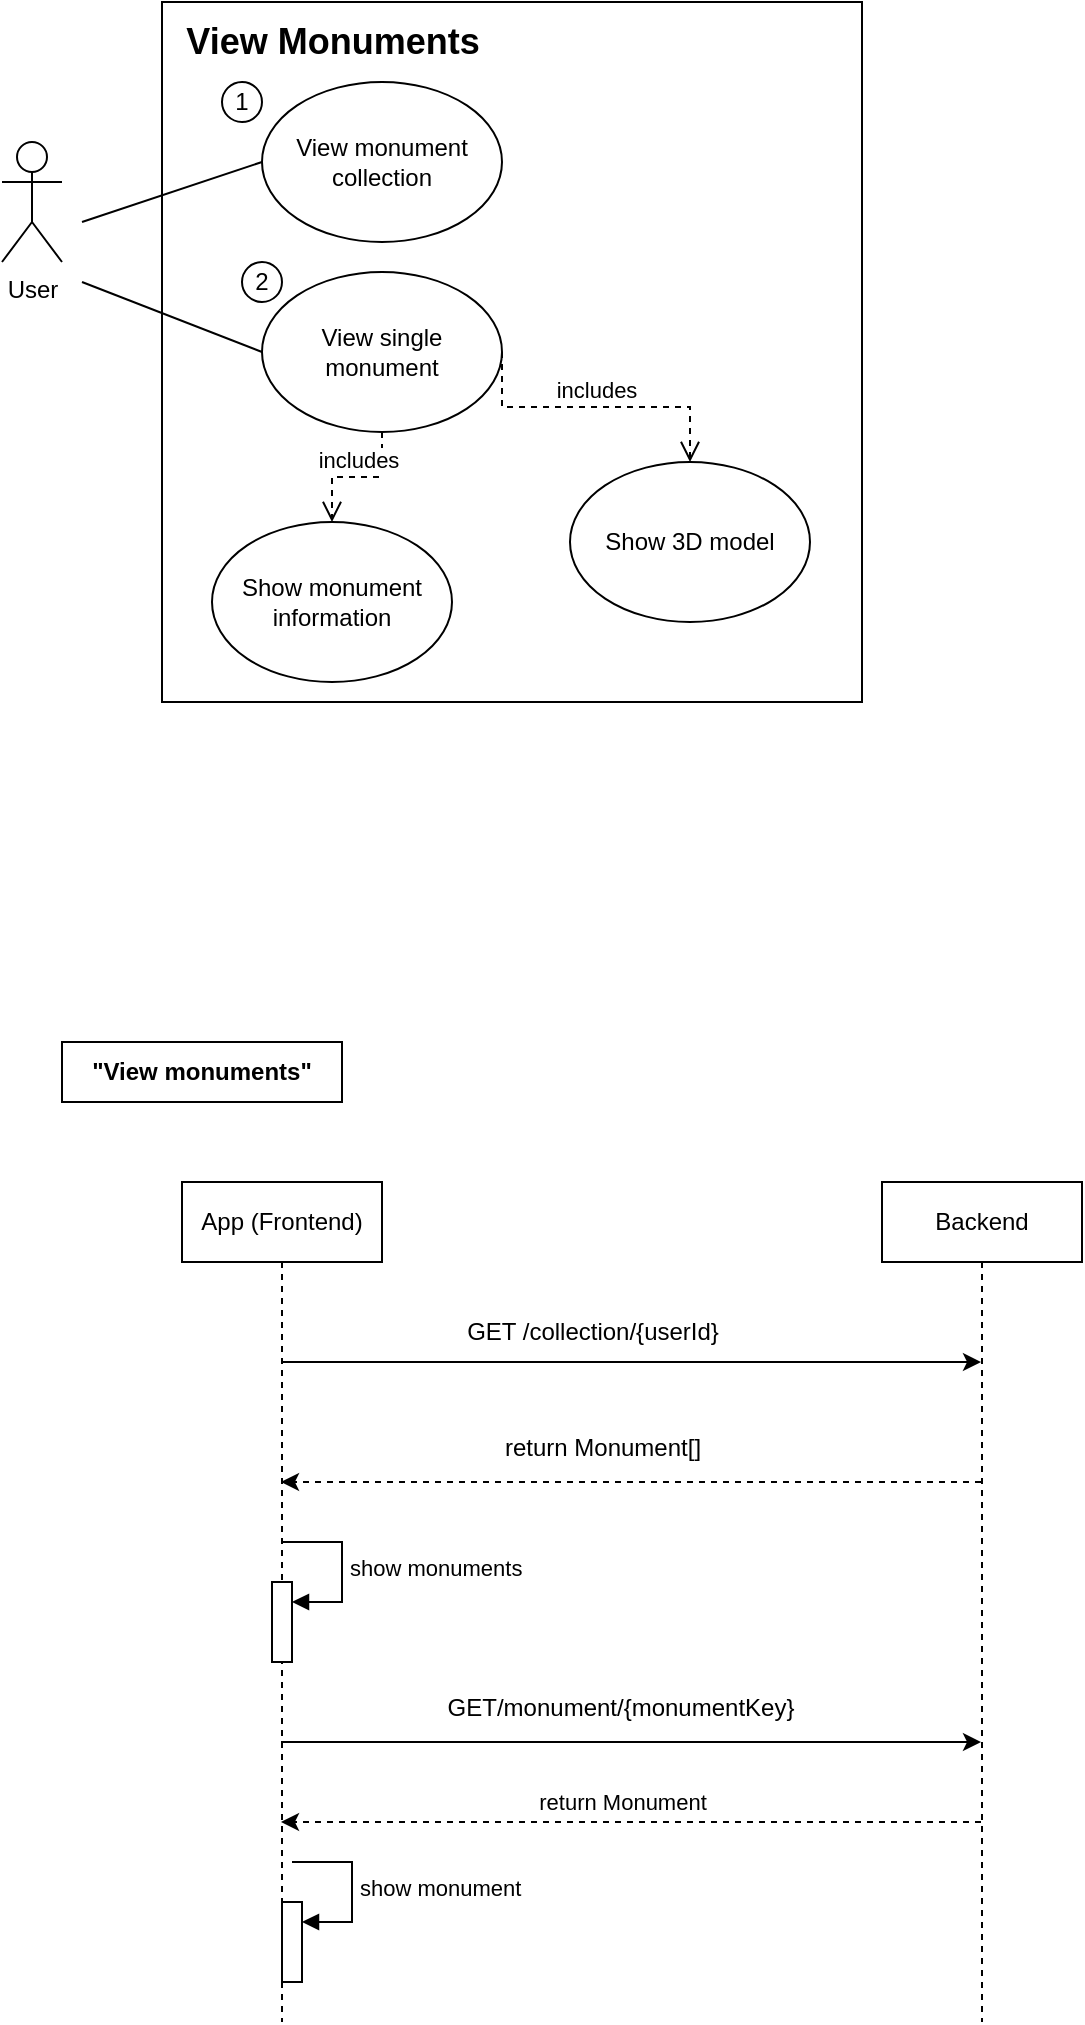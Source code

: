 <mxfile version="21.6.8" type="device">
  <diagram name="Seite-1" id="elXYwqXQPEUBHFJTiidx">
    <mxGraphModel dx="1050" dy="629" grid="1" gridSize="10" guides="1" tooltips="1" connect="1" arrows="1" fold="1" page="1" pageScale="1" pageWidth="827" pageHeight="1169" math="0" shadow="0">
      <root>
        <mxCell id="0" />
        <mxCell id="1" parent="0" />
        <mxCell id="z970BABV5KEuyYaCTLqn-1" value="" style="whiteSpace=wrap;html=1;aspect=fixed;" vertex="1" parent="1">
          <mxGeometry x="150" y="110" width="350" height="350" as="geometry" />
        </mxCell>
        <mxCell id="z970BABV5KEuyYaCTLqn-2" value="User" style="shape=umlActor;verticalLabelPosition=bottom;verticalAlign=top;html=1;" vertex="1" parent="1">
          <mxGeometry x="70" y="180" width="30" height="60" as="geometry" />
        </mxCell>
        <mxCell id="z970BABV5KEuyYaCTLqn-5" value="&lt;font style=&quot;font-size: 18px;&quot;&gt;&lt;b&gt;View Monuments&lt;/b&gt;&lt;/font&gt;" style="text;html=1;align=center;verticalAlign=middle;resizable=0;points=[];autosize=1;strokeColor=none;fillColor=none;" vertex="1" parent="1">
          <mxGeometry x="150" y="110" width="170" height="40" as="geometry" />
        </mxCell>
        <mxCell id="z970BABV5KEuyYaCTLqn-6" value="View monument collection" style="ellipse;whiteSpace=wrap;html=1;" vertex="1" parent="1">
          <mxGeometry x="200" y="150" width="120" height="80" as="geometry" />
        </mxCell>
        <mxCell id="z970BABV5KEuyYaCTLqn-7" value="" style="endArrow=none;html=1;rounded=0;entryX=0;entryY=0.5;entryDx=0;entryDy=0;" edge="1" parent="1" target="z970BABV5KEuyYaCTLqn-6">
          <mxGeometry width="50" height="50" relative="1" as="geometry">
            <mxPoint x="110" y="220" as="sourcePoint" />
            <mxPoint x="160" y="170" as="targetPoint" />
          </mxGeometry>
        </mxCell>
        <mxCell id="z970BABV5KEuyYaCTLqn-8" value="View single monument" style="ellipse;whiteSpace=wrap;html=1;" vertex="1" parent="1">
          <mxGeometry x="200" y="245" width="120" height="80" as="geometry" />
        </mxCell>
        <mxCell id="z970BABV5KEuyYaCTLqn-9" value="" style="endArrow=none;html=1;rounded=0;entryX=0;entryY=0.5;entryDx=0;entryDy=0;" edge="1" parent="1" target="z970BABV5KEuyYaCTLqn-8">
          <mxGeometry width="50" height="50" relative="1" as="geometry">
            <mxPoint x="110" y="250" as="sourcePoint" />
            <mxPoint x="180" y="270" as="targetPoint" />
          </mxGeometry>
        </mxCell>
        <mxCell id="z970BABV5KEuyYaCTLqn-10" value="Show 3D model" style="ellipse;whiteSpace=wrap;html=1;" vertex="1" parent="1">
          <mxGeometry x="354" y="340" width="120" height="80" as="geometry" />
        </mxCell>
        <mxCell id="z970BABV5KEuyYaCTLqn-11" value="includes" style="html=1;verticalAlign=bottom;endArrow=open;dashed=1;endSize=8;edgeStyle=elbowEdgeStyle;elbow=vertical;curved=0;rounded=0;exitX=1;exitY=0.5;exitDx=0;exitDy=0;" edge="1" parent="1" source="z970BABV5KEuyYaCTLqn-8" target="z970BABV5KEuyYaCTLqn-10">
          <mxGeometry relative="1" as="geometry">
            <mxPoint x="330" y="390" as="sourcePoint" />
            <mxPoint x="250" y="390" as="targetPoint" />
          </mxGeometry>
        </mxCell>
        <mxCell id="z970BABV5KEuyYaCTLqn-12" value="Show monument information" style="ellipse;whiteSpace=wrap;html=1;" vertex="1" parent="1">
          <mxGeometry x="175" y="370" width="120" height="80" as="geometry" />
        </mxCell>
        <mxCell id="z970BABV5KEuyYaCTLqn-13" value="includes" style="html=1;verticalAlign=bottom;endArrow=open;dashed=1;endSize=8;edgeStyle=elbowEdgeStyle;elbow=vertical;curved=0;rounded=0;exitX=0.5;exitY=1;exitDx=0;exitDy=0;entryX=0.5;entryY=0;entryDx=0;entryDy=0;" edge="1" parent="1" source="z970BABV5KEuyYaCTLqn-8" target="z970BABV5KEuyYaCTLqn-12">
          <mxGeometry relative="1" as="geometry">
            <mxPoint x="330" y="295" as="sourcePoint" />
            <mxPoint x="424" y="350" as="targetPoint" />
          </mxGeometry>
        </mxCell>
        <mxCell id="z970BABV5KEuyYaCTLqn-14" value="&lt;b&gt;&quot;View monuments&quot;&lt;/b&gt;" style="rounded=0;whiteSpace=wrap;html=1;" vertex="1" parent="1">
          <mxGeometry x="100" y="630" width="140" height="30" as="geometry" />
        </mxCell>
        <mxCell id="z970BABV5KEuyYaCTLqn-15" value="App (Frontend)" style="shape=umlLifeline;perimeter=lifelinePerimeter;whiteSpace=wrap;html=1;container=1;dropTarget=0;collapsible=0;recursiveResize=0;outlineConnect=0;portConstraint=eastwest;newEdgeStyle={&quot;edgeStyle&quot;:&quot;elbowEdgeStyle&quot;,&quot;elbow&quot;:&quot;vertical&quot;,&quot;curved&quot;:0,&quot;rounded&quot;:0};" vertex="1" parent="1">
          <mxGeometry x="160" y="700" width="100" height="420" as="geometry" />
        </mxCell>
        <mxCell id="z970BABV5KEuyYaCTLqn-28" value="" style="html=1;points=[];perimeter=orthogonalPerimeter;outlineConnect=0;targetShapes=umlLifeline;portConstraint=eastwest;newEdgeStyle={&quot;edgeStyle&quot;:&quot;elbowEdgeStyle&quot;,&quot;elbow&quot;:&quot;vertical&quot;,&quot;curved&quot;:0,&quot;rounded&quot;:0};" vertex="1" parent="z970BABV5KEuyYaCTLqn-15">
          <mxGeometry x="45" y="200" width="10" height="40" as="geometry" />
        </mxCell>
        <mxCell id="z970BABV5KEuyYaCTLqn-29" value="show monuments" style="html=1;align=left;spacingLeft=2;endArrow=block;rounded=0;edgeStyle=orthogonalEdgeStyle;curved=0;rounded=0;" edge="1" target="z970BABV5KEuyYaCTLqn-28" parent="z970BABV5KEuyYaCTLqn-15">
          <mxGeometry relative="1" as="geometry">
            <mxPoint x="50" y="180" as="sourcePoint" />
            <Array as="points">
              <mxPoint x="80" y="210" />
            </Array>
          </mxGeometry>
        </mxCell>
        <mxCell id="z970BABV5KEuyYaCTLqn-36" value="" style="html=1;points=[];perimeter=orthogonalPerimeter;outlineConnect=0;targetShapes=umlLifeline;portConstraint=eastwest;newEdgeStyle={&quot;edgeStyle&quot;:&quot;elbowEdgeStyle&quot;,&quot;elbow&quot;:&quot;vertical&quot;,&quot;curved&quot;:0,&quot;rounded&quot;:0};" vertex="1" parent="z970BABV5KEuyYaCTLqn-15">
          <mxGeometry x="50" y="360" width="10" height="40" as="geometry" />
        </mxCell>
        <mxCell id="z970BABV5KEuyYaCTLqn-37" value="show monument" style="html=1;align=left;spacingLeft=2;endArrow=block;rounded=0;edgeStyle=orthogonalEdgeStyle;curved=0;rounded=0;" edge="1" target="z970BABV5KEuyYaCTLqn-36" parent="z970BABV5KEuyYaCTLqn-15">
          <mxGeometry relative="1" as="geometry">
            <mxPoint x="55" y="340" as="sourcePoint" />
            <Array as="points">
              <mxPoint x="85" y="370" />
            </Array>
          </mxGeometry>
        </mxCell>
        <mxCell id="z970BABV5KEuyYaCTLqn-20" value="Backend" style="shape=umlLifeline;perimeter=lifelinePerimeter;whiteSpace=wrap;html=1;container=1;dropTarget=0;collapsible=0;recursiveResize=0;outlineConnect=0;portConstraint=eastwest;newEdgeStyle={&quot;edgeStyle&quot;:&quot;elbowEdgeStyle&quot;,&quot;elbow&quot;:&quot;vertical&quot;,&quot;curved&quot;:0,&quot;rounded&quot;:0};" vertex="1" parent="1">
          <mxGeometry x="510" y="700" width="100" height="420" as="geometry" />
        </mxCell>
        <mxCell id="z970BABV5KEuyYaCTLqn-23" value="" style="endArrow=classic;html=1;rounded=0;" edge="1" parent="1">
          <mxGeometry width="50" height="50" relative="1" as="geometry">
            <mxPoint x="209.5" y="790" as="sourcePoint" />
            <mxPoint x="559.5" y="790" as="targetPoint" />
          </mxGeometry>
        </mxCell>
        <mxCell id="z970BABV5KEuyYaCTLqn-24" value="GET /collection/{userId}" style="text;html=1;align=center;verticalAlign=middle;resizable=0;points=[];autosize=1;strokeColor=none;fillColor=none;" vertex="1" parent="1">
          <mxGeometry x="290" y="760" width="150" height="30" as="geometry" />
        </mxCell>
        <mxCell id="z970BABV5KEuyYaCTLqn-25" value="" style="endArrow=classic;html=1;rounded=0;dashed=1;" edge="1" parent="1">
          <mxGeometry width="50" height="50" relative="1" as="geometry">
            <mxPoint x="559.5" y="850" as="sourcePoint" />
            <mxPoint x="209.5" y="850" as="targetPoint" />
          </mxGeometry>
        </mxCell>
        <mxCell id="z970BABV5KEuyYaCTLqn-26" value="return Monument[]" style="text;html=1;align=center;verticalAlign=middle;resizable=0;points=[];autosize=1;strokeColor=none;fillColor=none;" vertex="1" parent="1">
          <mxGeometry x="310" y="818" width="120" height="30" as="geometry" />
        </mxCell>
        <mxCell id="z970BABV5KEuyYaCTLqn-30" value="" style="endArrow=classic;html=1;rounded=0;" edge="1" parent="1">
          <mxGeometry width="50" height="50" relative="1" as="geometry">
            <mxPoint x="209.5" y="980" as="sourcePoint" />
            <mxPoint x="559.5" y="980" as="targetPoint" />
          </mxGeometry>
        </mxCell>
        <mxCell id="z970BABV5KEuyYaCTLqn-31" value="GET/monument/{monumentKey}" style="text;html=1;align=center;verticalAlign=middle;resizable=0;points=[];autosize=1;strokeColor=none;fillColor=none;" vertex="1" parent="1">
          <mxGeometry x="279" y="948" width="200" height="30" as="geometry" />
        </mxCell>
        <mxCell id="z970BABV5KEuyYaCTLqn-32" value="" style="endArrow=classic;html=1;rounded=0;dashed=1;" edge="1" parent="1">
          <mxGeometry width="50" height="50" relative="1" as="geometry">
            <mxPoint x="559.5" y="1020" as="sourcePoint" />
            <mxPoint x="209.5" y="1020" as="targetPoint" />
          </mxGeometry>
        </mxCell>
        <mxCell id="z970BABV5KEuyYaCTLqn-33" value="return Monument" style="edgeLabel;html=1;align=center;verticalAlign=middle;resizable=0;points=[];" vertex="1" connectable="0" parent="z970BABV5KEuyYaCTLqn-32">
          <mxGeometry x="0.281" y="-9" relative="1" as="geometry">
            <mxPoint x="44" y="-1" as="offset" />
          </mxGeometry>
        </mxCell>
        <mxCell id="z970BABV5KEuyYaCTLqn-38" value="1" style="ellipse;whiteSpace=wrap;html=1;aspect=fixed;" vertex="1" parent="1">
          <mxGeometry x="180" y="150" width="20" height="20" as="geometry" />
        </mxCell>
        <mxCell id="z970BABV5KEuyYaCTLqn-39" value="2" style="ellipse;whiteSpace=wrap;html=1;aspect=fixed;" vertex="1" parent="1">
          <mxGeometry x="190" y="240" width="20" height="20" as="geometry" />
        </mxCell>
      </root>
    </mxGraphModel>
  </diagram>
</mxfile>
